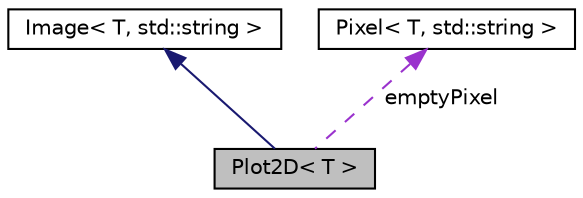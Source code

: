 digraph "Plot2D&lt; T &gt;"
{
 // LATEX_PDF_SIZE
  edge [fontname="Helvetica",fontsize="10",labelfontname="Helvetica",labelfontsize="10"];
  node [fontname="Helvetica",fontsize="10",shape=record];
  Node1 [label="Plot2D\< T \>",height=0.2,width=0.4,color="black", fillcolor="grey75", style="filled", fontcolor="black",tooltip=" "];
  Node2 -> Node1 [dir="back",color="midnightblue",fontsize="10",style="solid",fontname="Helvetica"];
  Node2 [label="Image\< T, std::string \>",height=0.2,width=0.4,color="black", fillcolor="white", style="filled",URL="$class_image.html",tooltip=" "];
  Node3 -> Node1 [dir="back",color="darkorchid3",fontsize="10",style="dashed",label=" emptyPixel" ,fontname="Helvetica"];
  Node3 [label="Pixel\< T, std::string \>",height=0.2,width=0.4,color="black", fillcolor="white", style="filled",URL="$class_pixel.html",tooltip=" "];
}

